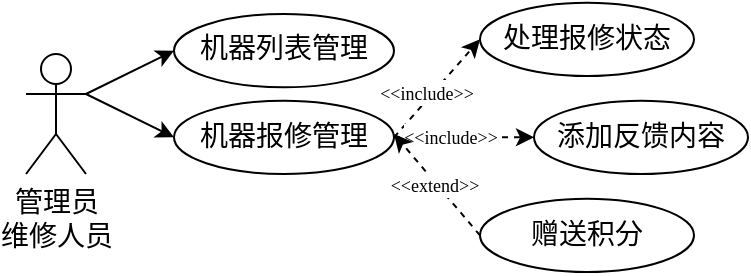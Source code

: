<mxfile version="26.2.14">
  <diagram name="第 1 页" id="bXbiH3EwShpQN_3dVzvC">
    <mxGraphModel dx="518" dy="397" grid="1" gridSize="10" guides="1" tooltips="1" connect="1" arrows="1" fold="1" page="1" pageScale="1" pageWidth="827" pageHeight="1169" math="0" shadow="0">
      <root>
        <mxCell id="0" />
        <mxCell id="1" parent="0" />
        <mxCell id="7USGRf9EIFTp6t4ebCH--4" style="rounded=0;orthogonalLoop=1;jettySize=auto;html=1;exitX=1;exitY=0.333;exitDx=0;exitDy=0;exitPerimeter=0;entryX=0;entryY=0.5;entryDx=0;entryDy=0;fontSize=14;fontFamily=宋体;" parent="1" source="rSCCLJno3e1j1hXcmhqp-1" target="wD3wdMFgseMs4cs2oebw-1" edge="1">
          <mxGeometry relative="1" as="geometry" />
        </mxCell>
        <mxCell id="7USGRf9EIFTp6t4ebCH--5" style="rounded=0;orthogonalLoop=1;jettySize=auto;html=1;exitX=1;exitY=0.333;exitDx=0;exitDy=0;exitPerimeter=0;entryX=0;entryY=0.5;entryDx=0;entryDy=0;fontSize=14;fontFamily=宋体;" parent="1" source="rSCCLJno3e1j1hXcmhqp-1" target="rSCCLJno3e1j1hXcmhqp-6" edge="1">
          <mxGeometry relative="1" as="geometry" />
        </mxCell>
        <mxCell id="rSCCLJno3e1j1hXcmhqp-1" value="管理员&lt;div&gt;维修人员&lt;/div&gt;" style="shape=umlActor;verticalLabelPosition=bottom;verticalAlign=top;html=1;outlineConnect=0;fontSize=14;fontFamily=宋体;" parent="1" vertex="1">
          <mxGeometry x="126" y="220.01" width="30" height="60" as="geometry" />
        </mxCell>
        <mxCell id="7USGRf9EIFTp6t4ebCH--6" style="edgeStyle=none;rounded=0;orthogonalLoop=1;jettySize=auto;html=1;exitX=1;exitY=0.5;exitDx=0;exitDy=0;entryX=0;entryY=0.5;entryDx=0;entryDy=0;fontSize=14;fontFamily=宋体;dashed=1;" parent="1" source="rSCCLJno3e1j1hXcmhqp-6" target="7USGRf9EIFTp6t4ebCH--2" edge="1">
          <mxGeometry relative="1" as="geometry" />
        </mxCell>
        <mxCell id="E_hByzMZwW7SoxBH_r5Y-2" value="&lt;font face=&quot;Times New Roman&quot; style=&quot;font-size: 9px;&quot;&gt;&amp;lt;&amp;lt;include&amp;gt;&amp;gt;&lt;/font&gt;" style="edgeLabel;html=1;align=center;verticalAlign=middle;resizable=0;points=[];" vertex="1" connectable="0" parent="7USGRf9EIFTp6t4ebCH--6">
          <mxGeometry x="-0.119" y="3" relative="1" as="geometry">
            <mxPoint x="-1" as="offset" />
          </mxGeometry>
        </mxCell>
        <mxCell id="7USGRf9EIFTp6t4ebCH--7" style="edgeStyle=none;rounded=0;orthogonalLoop=1;jettySize=auto;html=1;exitX=1;exitY=0.5;exitDx=0;exitDy=0;entryX=0;entryY=0.5;entryDx=0;entryDy=0;fontSize=14;fontFamily=宋体;dashed=1;" parent="1" source="rSCCLJno3e1j1hXcmhqp-6" target="7USGRf9EIFTp6t4ebCH--3" edge="1">
          <mxGeometry relative="1" as="geometry" />
        </mxCell>
        <mxCell id="E_hByzMZwW7SoxBH_r5Y-3" value="&lt;span style=&quot;font-family: &amp;quot;Times New Roman&amp;quot;; font-size: 9px;&quot;&gt;&amp;lt;&amp;lt;include&amp;gt;&amp;gt;&lt;/span&gt;" style="edgeLabel;html=1;align=center;verticalAlign=middle;resizable=0;points=[];" vertex="1" connectable="0" parent="7USGRf9EIFTp6t4ebCH--7">
          <mxGeometry x="-0.219" y="1" relative="1" as="geometry">
            <mxPoint as="offset" />
          </mxGeometry>
        </mxCell>
        <mxCell id="rSCCLJno3e1j1hXcmhqp-6" value="机器报修管理" style="ellipse;whiteSpace=wrap;html=1;fontSize=14;fontFamily=宋体;" parent="1" vertex="1">
          <mxGeometry x="200" y="243.34" width="110" height="36.67" as="geometry" />
        </mxCell>
        <mxCell id="wD3wdMFgseMs4cs2oebw-1" value="机器列表管理" style="ellipse;whiteSpace=wrap;html=1;fontSize=14;fontFamily=宋体;" parent="1" vertex="1">
          <mxGeometry x="200" y="200" width="110" height="36.67" as="geometry" />
        </mxCell>
        <mxCell id="E_hByzMZwW7SoxBH_r5Y-1" style="rounded=0;orthogonalLoop=1;jettySize=auto;html=1;exitX=0;exitY=0.5;exitDx=0;exitDy=0;dashed=1;" edge="1" parent="1" source="7USGRf9EIFTp6t4ebCH--1">
          <mxGeometry relative="1" as="geometry">
            <mxPoint x="310" y="260" as="targetPoint" />
          </mxGeometry>
        </mxCell>
        <mxCell id="E_hByzMZwW7SoxBH_r5Y-4" value="&lt;span style=&quot;font-family: &amp;quot;Times New Roman&amp;quot;; font-size: 9px;&quot;&gt;&amp;lt;&amp;lt;extend&amp;gt;&amp;gt;&lt;/span&gt;" style="edgeLabel;html=1;align=center;verticalAlign=middle;resizable=0;points=[];" vertex="1" connectable="0" parent="E_hByzMZwW7SoxBH_r5Y-1">
          <mxGeometry x="0.049" y="1" relative="1" as="geometry">
            <mxPoint as="offset" />
          </mxGeometry>
        </mxCell>
        <mxCell id="7USGRf9EIFTp6t4ebCH--1" value="赠送积分" style="ellipse;whiteSpace=wrap;html=1;fontSize=14;fontFamily=宋体;" parent="1" vertex="1">
          <mxGeometry x="353" y="292.34" width="107" height="36.67" as="geometry" />
        </mxCell>
        <mxCell id="7USGRf9EIFTp6t4ebCH--2" value="处理报修状态" style="ellipse;whiteSpace=wrap;html=1;fontSize=14;fontFamily=宋体;" parent="1" vertex="1">
          <mxGeometry x="353" y="194.34" width="107" height="36.67" as="geometry" />
        </mxCell>
        <mxCell id="7USGRf9EIFTp6t4ebCH--3" value="添加反馈内容" style="ellipse;whiteSpace=wrap;html=1;fontSize=14;fontFamily=宋体;" parent="1" vertex="1">
          <mxGeometry x="380" y="243.34" width="107" height="36.67" as="geometry" />
        </mxCell>
      </root>
    </mxGraphModel>
  </diagram>
</mxfile>
